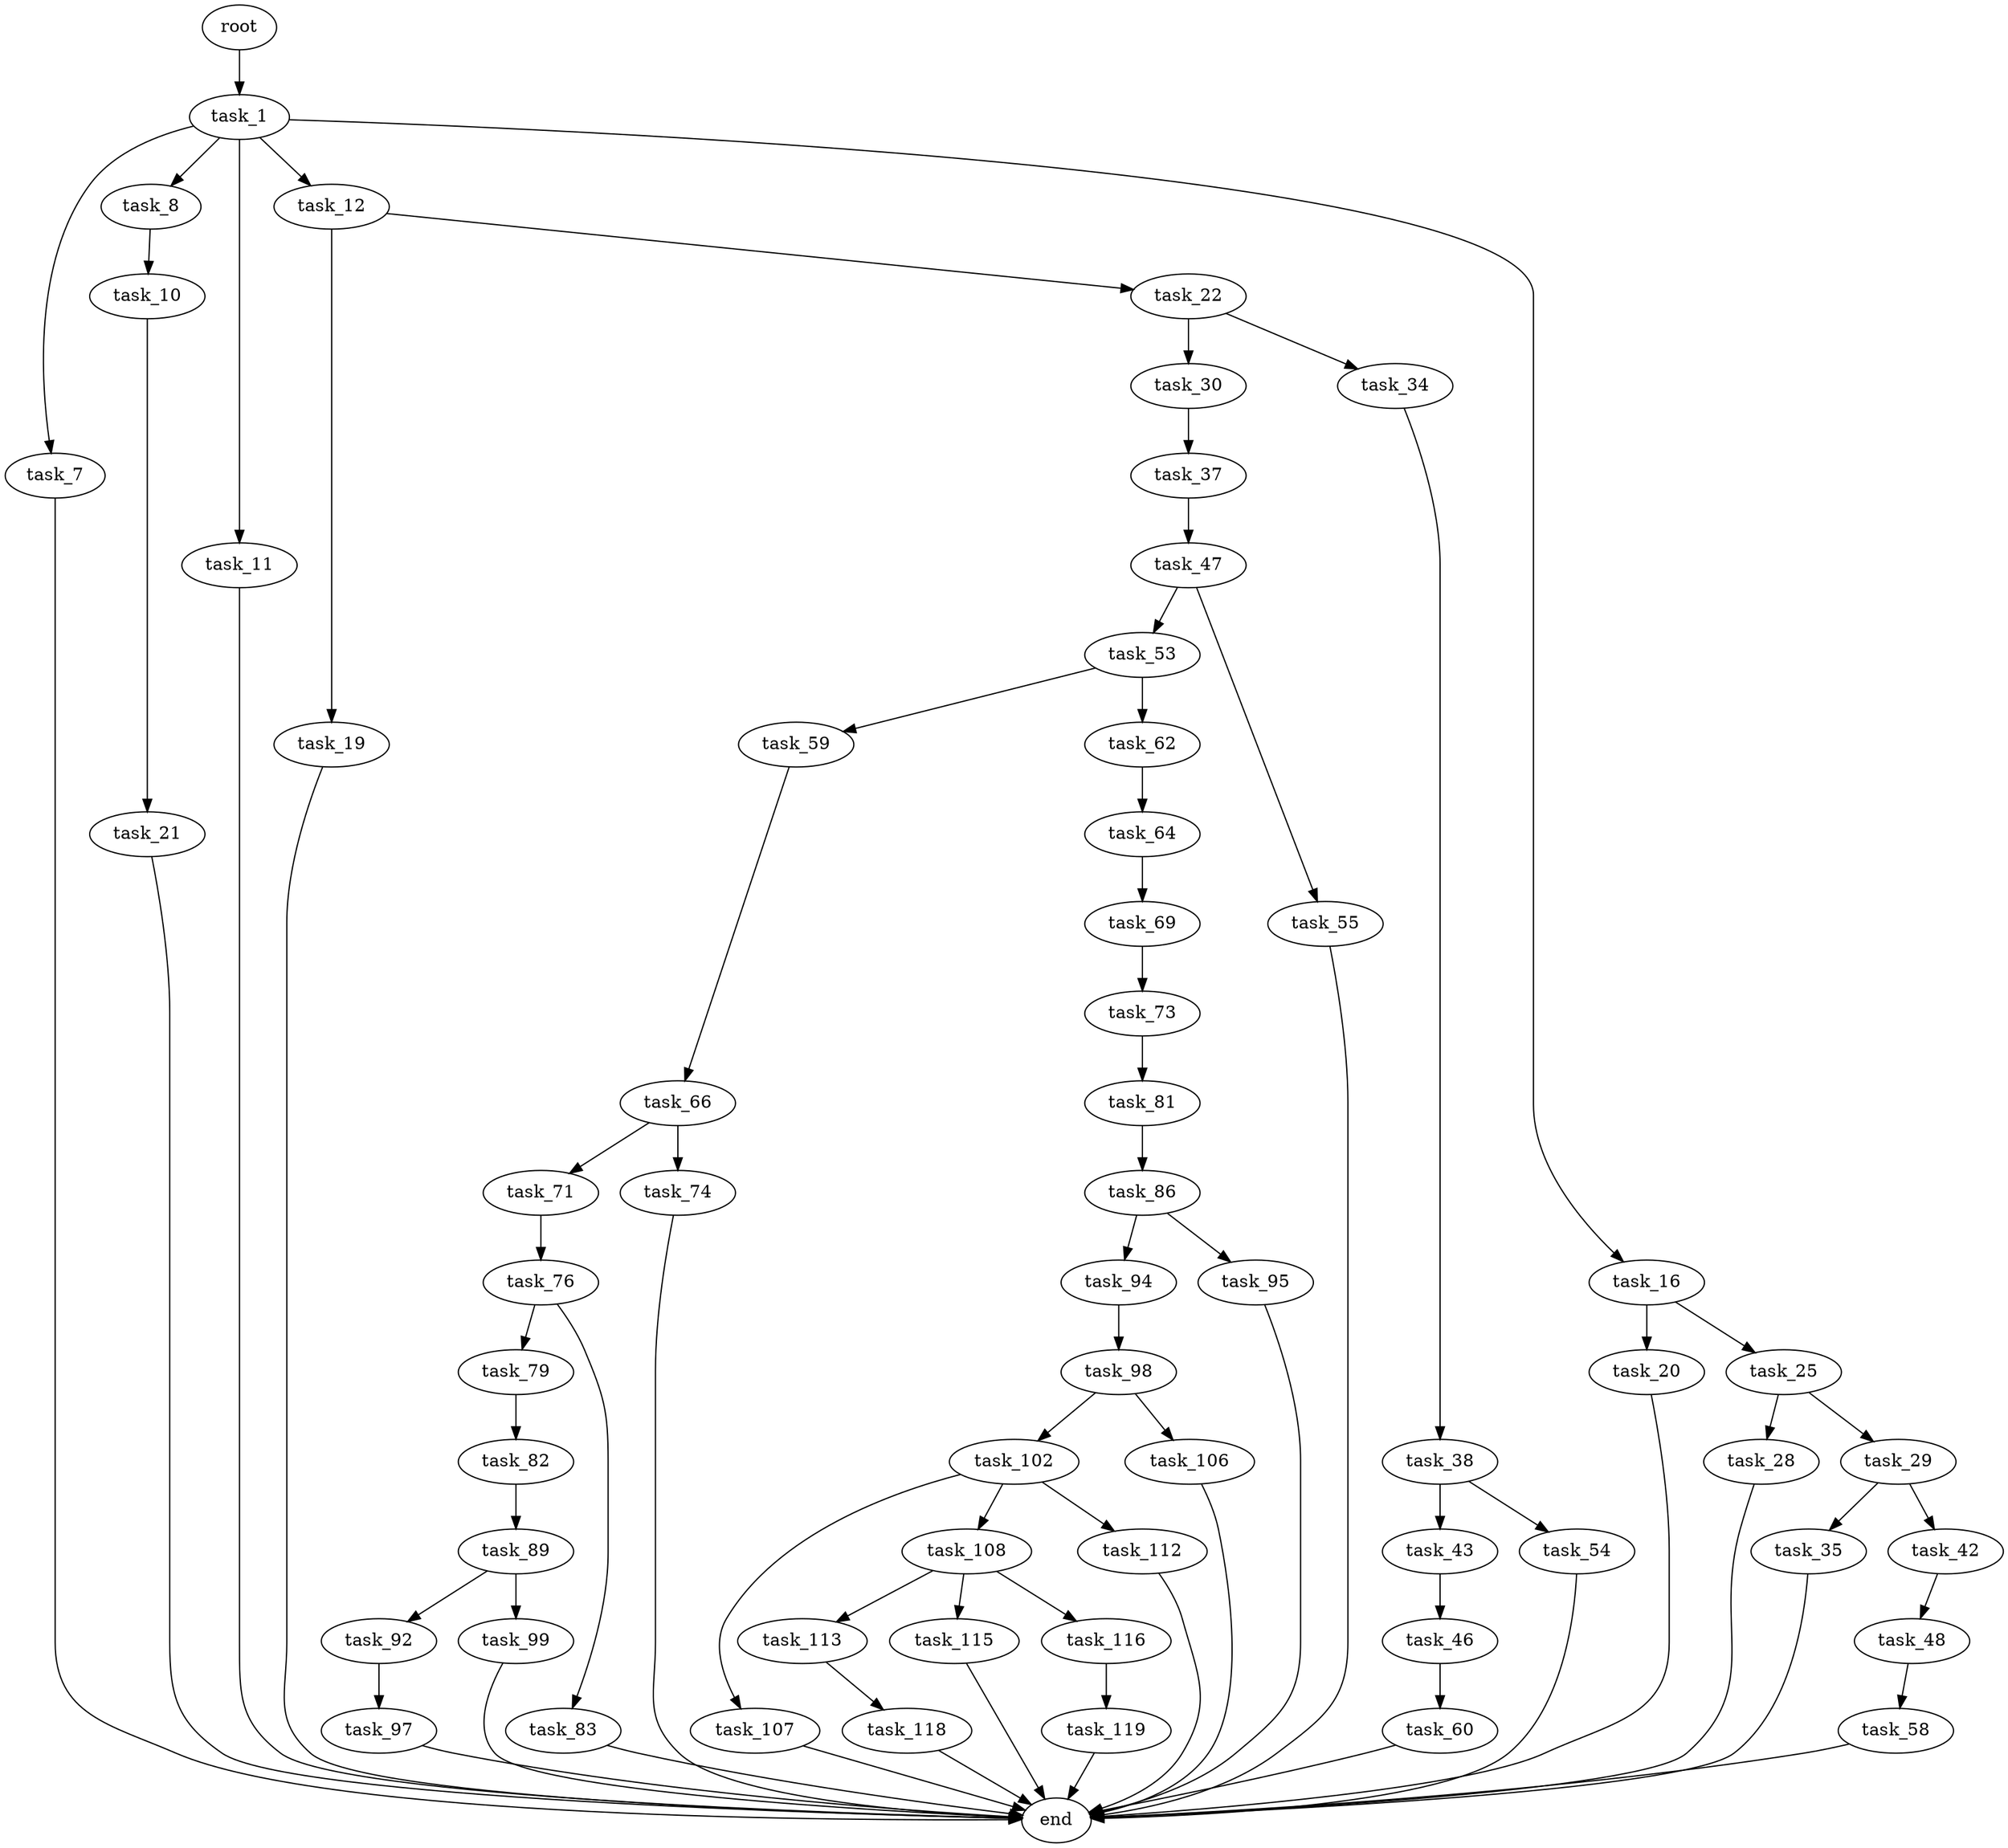 digraph G {
  root [size="0.000000"];
  task_1 [size="50179248772.000000"];
  task_7 [size="108910975180.000000"];
  task_8 [size="189361350201.000000"];
  task_11 [size="782757789696.000000"];
  task_12 [size="225307786752.000000"];
  task_16 [size="839993920.000000"];
  end [size="0.000000"];
  task_10 [size="4873757421.000000"];
  task_21 [size="554712664792.000000"];
  task_19 [size="2908202723.000000"];
  task_22 [size="4395536958.000000"];
  task_20 [size="8589934592.000000"];
  task_25 [size="1182824996039.000000"];
  task_30 [size="104618008932.000000"];
  task_34 [size="13836491001.000000"];
  task_28 [size="6557950942.000000"];
  task_29 [size="19059799762.000000"];
  task_35 [size="49662274250.000000"];
  task_42 [size="122298318684.000000"];
  task_37 [size="90268694277.000000"];
  task_38 [size="118678024860.000000"];
  task_47 [size="782757789696.000000"];
  task_43 [size="371515166536.000000"];
  task_54 [size="224392767416.000000"];
  task_48 [size="21877032230.000000"];
  task_46 [size="34812766783.000000"];
  task_60 [size="306087446962.000000"];
  task_53 [size="15563278134.000000"];
  task_55 [size="8589934592.000000"];
  task_58 [size="33384358514.000000"];
  task_59 [size="24759716391.000000"];
  task_62 [size="325701324846.000000"];
  task_66 [size="16162404759.000000"];
  task_64 [size="12463015125.000000"];
  task_69 [size="8589934592.000000"];
  task_71 [size="1073741824000.000000"];
  task_74 [size="382769145231.000000"];
  task_73 [size="12358568516.000000"];
  task_76 [size="549755813888.000000"];
  task_81 [size="1036854682820.000000"];
  task_79 [size="402744522349.000000"];
  task_83 [size="782757789696.000000"];
  task_82 [size="41942333937.000000"];
  task_86 [size="188327780952.000000"];
  task_89 [size="368293445632.000000"];
  task_94 [size="549755813888.000000"];
  task_95 [size="134217728000.000000"];
  task_92 [size="19256456889.000000"];
  task_99 [size="290558560850.000000"];
  task_97 [size="389858713699.000000"];
  task_98 [size="28991029248.000000"];
  task_102 [size="134217728000.000000"];
  task_106 [size="7173672678.000000"];
  task_107 [size="22344170636.000000"];
  task_108 [size="666381058961.000000"];
  task_112 [size="28991029248.000000"];
  task_113 [size="714475450987.000000"];
  task_115 [size="549755813888.000000"];
  task_116 [size="26374251647.000000"];
  task_118 [size="9482851155.000000"];
  task_119 [size="82837131562.000000"];

  root -> task_1 [size="1.000000"];
  task_1 -> task_7 [size="838860800.000000"];
  task_1 -> task_8 [size="838860800.000000"];
  task_1 -> task_11 [size="838860800.000000"];
  task_1 -> task_12 [size="838860800.000000"];
  task_1 -> task_16 [size="838860800.000000"];
  task_7 -> end [size="1.000000"];
  task_8 -> task_10 [size="209715200.000000"];
  task_11 -> end [size="1.000000"];
  task_12 -> task_19 [size="301989888.000000"];
  task_12 -> task_22 [size="301989888.000000"];
  task_16 -> task_20 [size="75497472.000000"];
  task_16 -> task_25 [size="75497472.000000"];
  task_10 -> task_21 [size="134217728.000000"];
  task_21 -> end [size="1.000000"];
  task_19 -> end [size="1.000000"];
  task_22 -> task_30 [size="301989888.000000"];
  task_22 -> task_34 [size="301989888.000000"];
  task_20 -> end [size="1.000000"];
  task_25 -> task_28 [size="838860800.000000"];
  task_25 -> task_29 [size="838860800.000000"];
  task_30 -> task_37 [size="134217728.000000"];
  task_34 -> task_38 [size="301989888.000000"];
  task_28 -> end [size="1.000000"];
  task_29 -> task_35 [size="301989888.000000"];
  task_29 -> task_42 [size="301989888.000000"];
  task_35 -> end [size="1.000000"];
  task_42 -> task_48 [size="134217728.000000"];
  task_37 -> task_47 [size="209715200.000000"];
  task_38 -> task_43 [size="134217728.000000"];
  task_38 -> task_54 [size="134217728.000000"];
  task_47 -> task_53 [size="679477248.000000"];
  task_47 -> task_55 [size="679477248.000000"];
  task_43 -> task_46 [size="411041792.000000"];
  task_54 -> end [size="1.000000"];
  task_48 -> task_58 [size="536870912.000000"];
  task_46 -> task_60 [size="33554432.000000"];
  task_60 -> end [size="1.000000"];
  task_53 -> task_59 [size="411041792.000000"];
  task_53 -> task_62 [size="411041792.000000"];
  task_55 -> end [size="1.000000"];
  task_58 -> end [size="1.000000"];
  task_59 -> task_66 [size="33554432.000000"];
  task_62 -> task_64 [size="301989888.000000"];
  task_66 -> task_71 [size="301989888.000000"];
  task_66 -> task_74 [size="301989888.000000"];
  task_64 -> task_69 [size="301989888.000000"];
  task_69 -> task_73 [size="33554432.000000"];
  task_71 -> task_76 [size="838860800.000000"];
  task_74 -> end [size="1.000000"];
  task_73 -> task_81 [size="33554432.000000"];
  task_76 -> task_79 [size="536870912.000000"];
  task_76 -> task_83 [size="536870912.000000"];
  task_81 -> task_86 [size="838860800.000000"];
  task_79 -> task_82 [size="679477248.000000"];
  task_83 -> end [size="1.000000"];
  task_82 -> task_89 [size="679477248.000000"];
  task_86 -> task_94 [size="134217728.000000"];
  task_86 -> task_95 [size="134217728.000000"];
  task_89 -> task_92 [size="411041792.000000"];
  task_89 -> task_99 [size="411041792.000000"];
  task_94 -> task_98 [size="536870912.000000"];
  task_95 -> end [size="1.000000"];
  task_92 -> task_97 [size="411041792.000000"];
  task_99 -> end [size="1.000000"];
  task_97 -> end [size="1.000000"];
  task_98 -> task_102 [size="75497472.000000"];
  task_98 -> task_106 [size="75497472.000000"];
  task_102 -> task_107 [size="209715200.000000"];
  task_102 -> task_108 [size="209715200.000000"];
  task_102 -> task_112 [size="209715200.000000"];
  task_106 -> end [size="1.000000"];
  task_107 -> end [size="1.000000"];
  task_108 -> task_113 [size="838860800.000000"];
  task_108 -> task_115 [size="838860800.000000"];
  task_108 -> task_116 [size="838860800.000000"];
  task_112 -> end [size="1.000000"];
  task_113 -> task_118 [size="679477248.000000"];
  task_115 -> end [size="1.000000"];
  task_116 -> task_119 [size="838860800.000000"];
  task_118 -> end [size="1.000000"];
  task_119 -> end [size="1.000000"];
}
